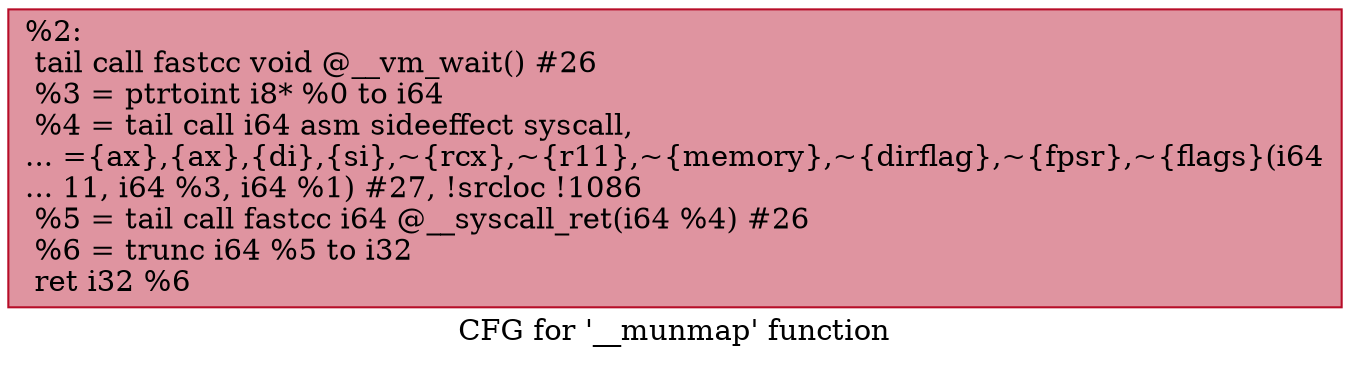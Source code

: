 digraph "CFG for '__munmap' function" {
	label="CFG for '__munmap' function";

	Node0x24c3c30 [shape=record,color="#b70d28ff", style=filled, fillcolor="#b70d2870",label="{%2:\l  tail call fastcc void @__vm_wait() #26\l  %3 = ptrtoint i8* %0 to i64\l  %4 = tail call i64 asm sideeffect syscall,\l... =\{ax\},\{ax\},\{di\},\{si\},~\{rcx\},~\{r11\},~\{memory\},~\{dirflag\},~\{fpsr\},~\{flags\}(i64\l... 11, i64 %3, i64 %1) #27, !srcloc !1086\l  %5 = tail call fastcc i64 @__syscall_ret(i64 %4) #26\l  %6 = trunc i64 %5 to i32\l  ret i32 %6\l}"];
}
